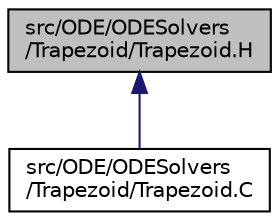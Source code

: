 digraph "src/ODE/ODESolvers/Trapezoid/Trapezoid.H"
{
  bgcolor="transparent";
  edge [fontname="Helvetica",fontsize="10",labelfontname="Helvetica",labelfontsize="10"];
  node [fontname="Helvetica",fontsize="10",shape=record];
  Node1 [label="src/ODE/ODESolvers\l/Trapezoid/Trapezoid.H",height=0.2,width=0.4,color="black", fillcolor="grey75", style="filled" fontcolor="black"];
  Node1 -> Node2 [dir="back",color="midnightblue",fontsize="10",style="solid",fontname="Helvetica"];
  Node2 [label="src/ODE/ODESolvers\l/Trapezoid/Trapezoid.C",height=0.2,width=0.4,color="black",URL="$Trapezoid_8C.html"];
}
